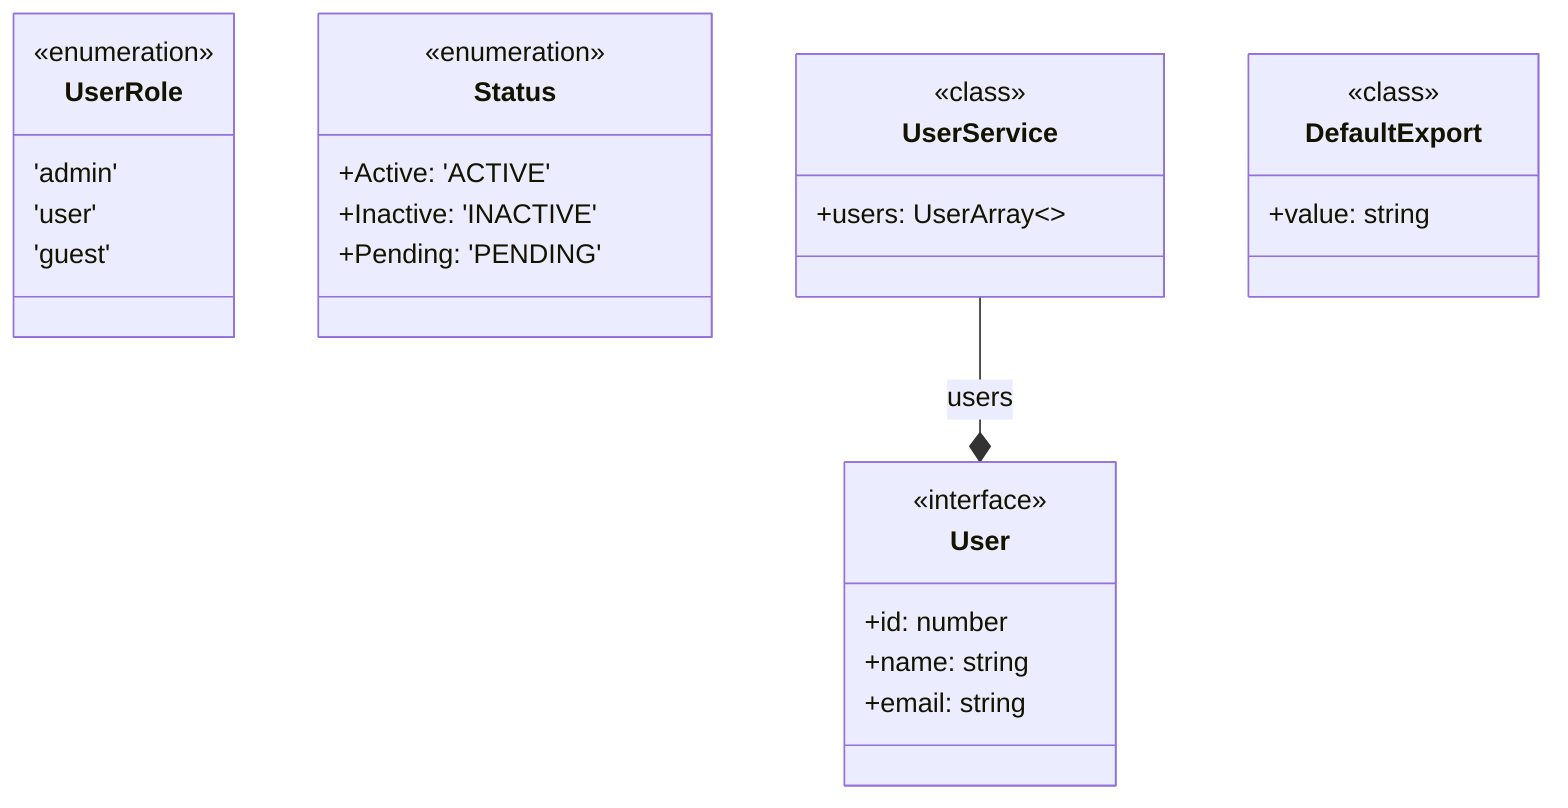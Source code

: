 classDiagram
  %% Legend
  %% --|> : Inheritance (extends)
  %% ..|> : Implementation (implements)
  %% --* : Composition (has/contains)
  %% -- : Association

  class User {
    <<interface>>
    +id: number
    +name: string
    +email: string
  }

  class UserRole {
    <<enumeration>>
    'admin'
    'user'
    'guest'
  }

  class Status {
    <<enumeration>>
    +Active: 'ACTIVE'
    +Inactive: 'INACTIVE'
    +Pending: 'PENDING'
  }

  class UserService {
    <<class>>
    +users: UserArray~~
  }

  class DefaultExport {
    <<class>>
    +value: string
  }

  UserService --* User : users